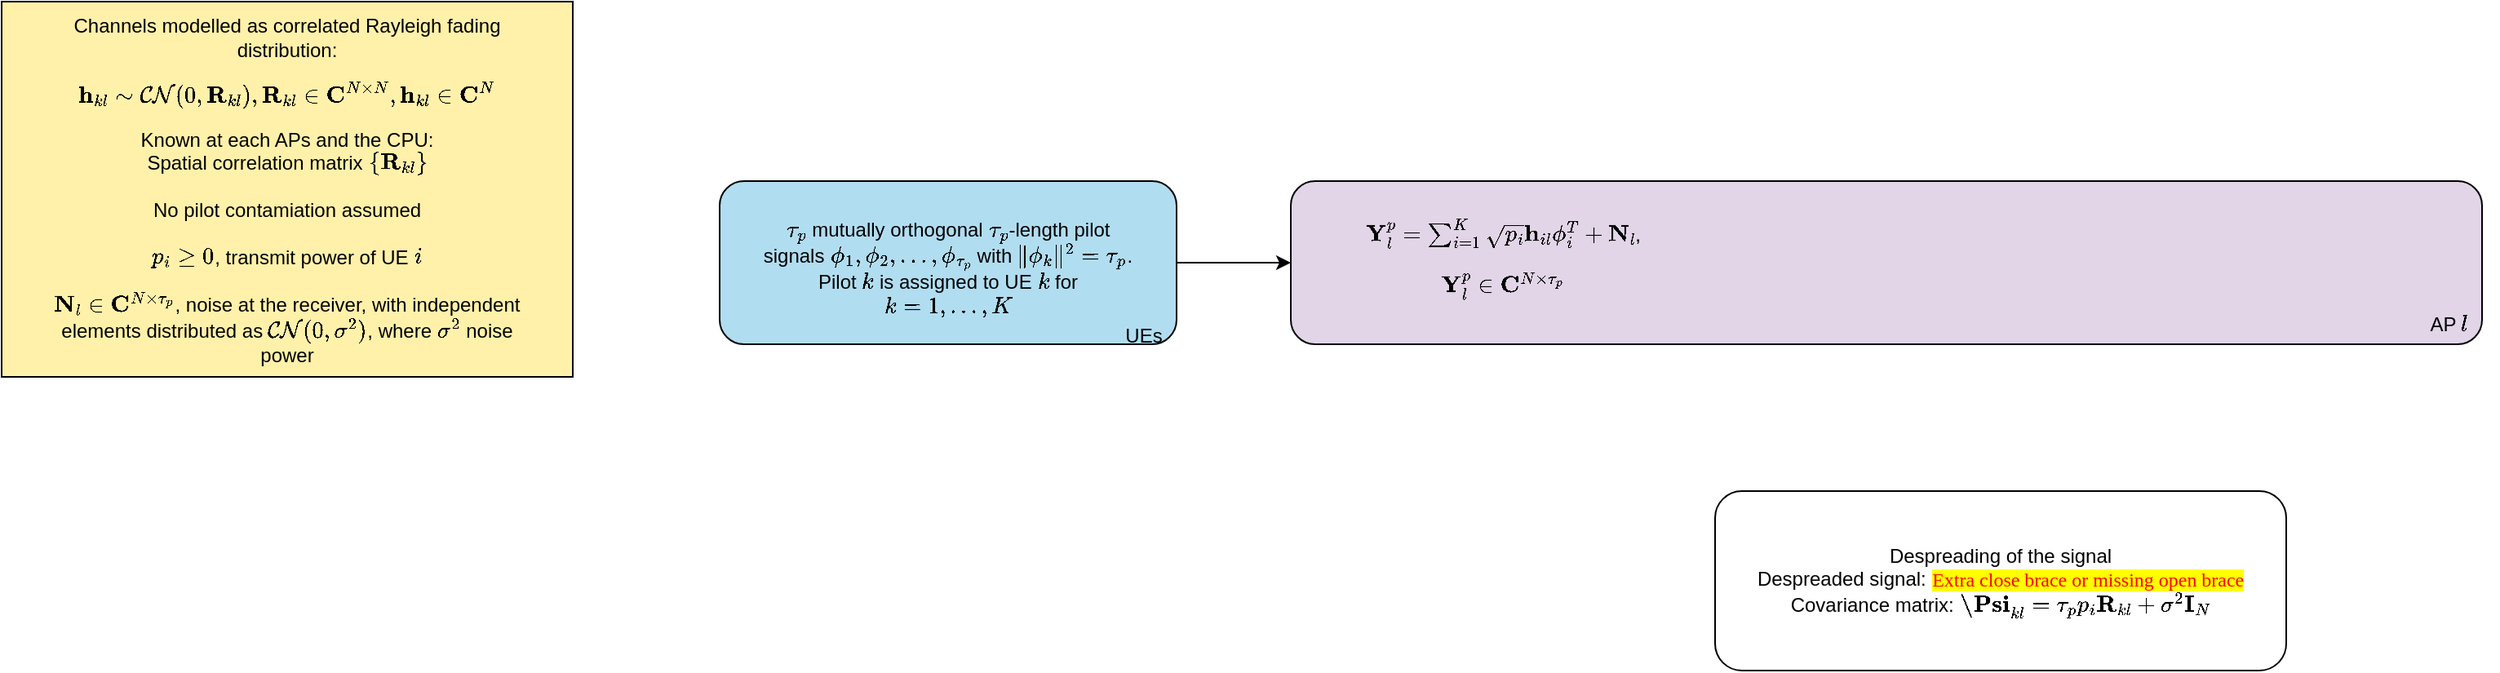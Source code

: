 <mxfile version="24.8.6">
  <diagram name="Page-1" id="g66AYG55TtXyA1JEMtzF">
    <mxGraphModel dx="2487" dy="759" grid="1" gridSize="10" guides="1" tooltips="1" connect="1" arrows="1" fold="1" page="1" pageScale="1" pageWidth="850" pageHeight="1100" math="1" shadow="0">
      <root>
        <mxCell id="0" />
        <mxCell id="1" parent="0" />
        <mxCell id="HNc6YtDHOVWQGCZwxuty-1" value="" style="rounded=0;whiteSpace=wrap;html=1;fillColor=#FFF1AA;" vertex="1" parent="1">
          <mxGeometry x="-1200" y="40" width="350" height="230" as="geometry" />
        </mxCell>
        <mxCell id="HNc6YtDHOVWQGCZwxuty-3" value="&lt;div&gt;Channels modelled as correlated Rayleigh fading distribution:&lt;br&gt;&lt;/div&gt;&lt;div&gt;$$ \textbf{h}_{kl} \sim \mathcal{C} \mathcal{N} (0, \textbf{R}_{kl}), \textbf{R}_{kl} \in \mathbf{C}^{N \times N}, \textbf{h}_{kl} \in \mathbf{C}^N $$&lt;/div&gt;&lt;div&gt;Known at each APs and the CPU:&lt;/div&gt;&lt;div&gt;Spatial correlation matrix \(\{\textbf{R}_{kl}\}\)&lt;/div&gt;&lt;div&gt;&lt;br&gt;&lt;/div&gt;&lt;div&gt;No pilot contamiation assumed&lt;br&gt;&lt;/div&gt;&lt;div&gt;&lt;br&gt;&lt;/div&gt;&lt;div&gt;\(p_i \geq 0 \), transmit power of UE \(i\)&lt;/div&gt;&lt;div&gt;&lt;br&gt;&lt;/div&gt;&lt;div&gt;\(\textbf{N}_l \in \mathbf{C}^{N \times \tau_p}\), noise at the receiver, with independent elements distributed as \(\mathcal{C}\mathcal{N}(0, \sigma^2)\), where \(\sigma^2\) noise power&lt;br&gt;&lt;/div&gt;&lt;div&gt;&lt;br&gt;&lt;/div&gt;&lt;div&gt;&lt;br&gt;&lt;/div&gt;" style="text;html=1;align=center;verticalAlign=middle;whiteSpace=wrap;rounded=0;" vertex="1" parent="1">
          <mxGeometry x="-1180" y="80" width="310" height="180" as="geometry" />
        </mxCell>
        <mxCell id="HNc6YtDHOVWQGCZwxuty-13" value="" style="edgeStyle=orthogonalEdgeStyle;rounded=0;orthogonalLoop=1;jettySize=auto;html=1;" edge="1" parent="1" source="HNc6YtDHOVWQGCZwxuty-5" target="HNc6YtDHOVWQGCZwxuty-11">
          <mxGeometry relative="1" as="geometry">
            <Array as="points">
              <mxPoint x="-430" y="200" />
              <mxPoint x="-430" y="200" />
            </Array>
          </mxGeometry>
        </mxCell>
        <mxCell id="HNc6YtDHOVWQGCZwxuty-5" value="" style="rounded=1;whiteSpace=wrap;html=1;fillColor=#B1DDF0;" vertex="1" parent="1">
          <mxGeometry x="-760" y="150" width="280" height="100" as="geometry" />
        </mxCell>
        <mxCell id="HNc6YtDHOVWQGCZwxuty-6" value="&lt;div&gt;\(\tau_p\) mutually orthogonal \(\tau_p\)-length pilot signals \(\phi_1, \phi_2, ..., \phi_{\tau_p} \) with \(\| \phi_k \|^2 = \tau_p\). Pilot \(k\) is assigned to UE \(k\) for \(k = 1, ..., K\)&lt;br&gt;&lt;/div&gt;&lt;div&gt;&lt;br&gt;&lt;/div&gt;" style="text;html=1;align=center;verticalAlign=middle;whiteSpace=wrap;rounded=0;" vertex="1" parent="1">
          <mxGeometry x="-740" y="170" width="240" height="80" as="geometry" />
        </mxCell>
        <mxCell id="HNc6YtDHOVWQGCZwxuty-7" value="" style="rounded=1;whiteSpace=wrap;html=1;fillColor=#E1D5E7;" vertex="1" parent="1">
          <mxGeometry x="-410" y="150" width="730" height="100" as="geometry" />
        </mxCell>
        <mxCell id="HNc6YtDHOVWQGCZwxuty-9" value="UEs" style="text;html=1;align=center;verticalAlign=middle;whiteSpace=wrap;rounded=0;" vertex="1" parent="1">
          <mxGeometry x="-530" y="230" width="60" height="30" as="geometry" />
        </mxCell>
        <mxCell id="HNc6YtDHOVWQGCZwxuty-10" value="&lt;div&gt;AP \(l\)&lt;/div&gt;&lt;div&gt;&lt;br&gt;&lt;/div&gt;" style="text;html=1;align=center;verticalAlign=middle;whiteSpace=wrap;rounded=0;" vertex="1" parent="1">
          <mxGeometry x="270" y="235" width="60" height="20" as="geometry" />
        </mxCell>
        <mxCell id="HNc6YtDHOVWQGCZwxuty-11" value="&lt;div&gt;\(\textbf{Y}^p_l = \sum_{i = 1}^K \sqrt{p_i}\textbf{h}_{il}\phi_i^T + \textbf{N}_l\),&lt;/div&gt;&lt;div&gt;&lt;br&gt;&lt;/div&gt;&lt;div&gt;\( \textbf{Y}^p_l \in \mathbf{C}^{N \times \tau_p}\)&lt;/div&gt;&lt;div&gt;&lt;br&gt;&lt;/div&gt;" style="text;html=1;align=center;verticalAlign=middle;whiteSpace=wrap;rounded=0;" vertex="1" parent="1">
          <mxGeometry x="-410" y="140" width="260" height="130" as="geometry" />
        </mxCell>
        <mxCell id="HNc6YtDHOVWQGCZwxuty-19" value="&lt;div&gt;Despreading of the signal&lt;/div&gt;&lt;div&gt;Despreaded signal: \(\textbf{y}_{kl}^p = \textbf{Y}_l^p \frac{\phi_k^*}{\sqrt(\tau_p}} = \sqrt{p_i\tau_p} \textbf{h}_{kl} + \textbf{n}_{kl} \)&lt;/div&gt;&lt;div&gt;Covariance matrix: \(\textbf{\Psi}_{kl} = \tau_p p_i \textbf{R}_{kl} + \sigma^2 \textbf{I}_N\)&lt;br&gt;&lt;/div&gt;" style="rounded=1;whiteSpace=wrap;html=1;" vertex="1" parent="1">
          <mxGeometry x="-150" y="340" width="350" height="110" as="geometry" />
        </mxCell>
      </root>
    </mxGraphModel>
  </diagram>
</mxfile>
